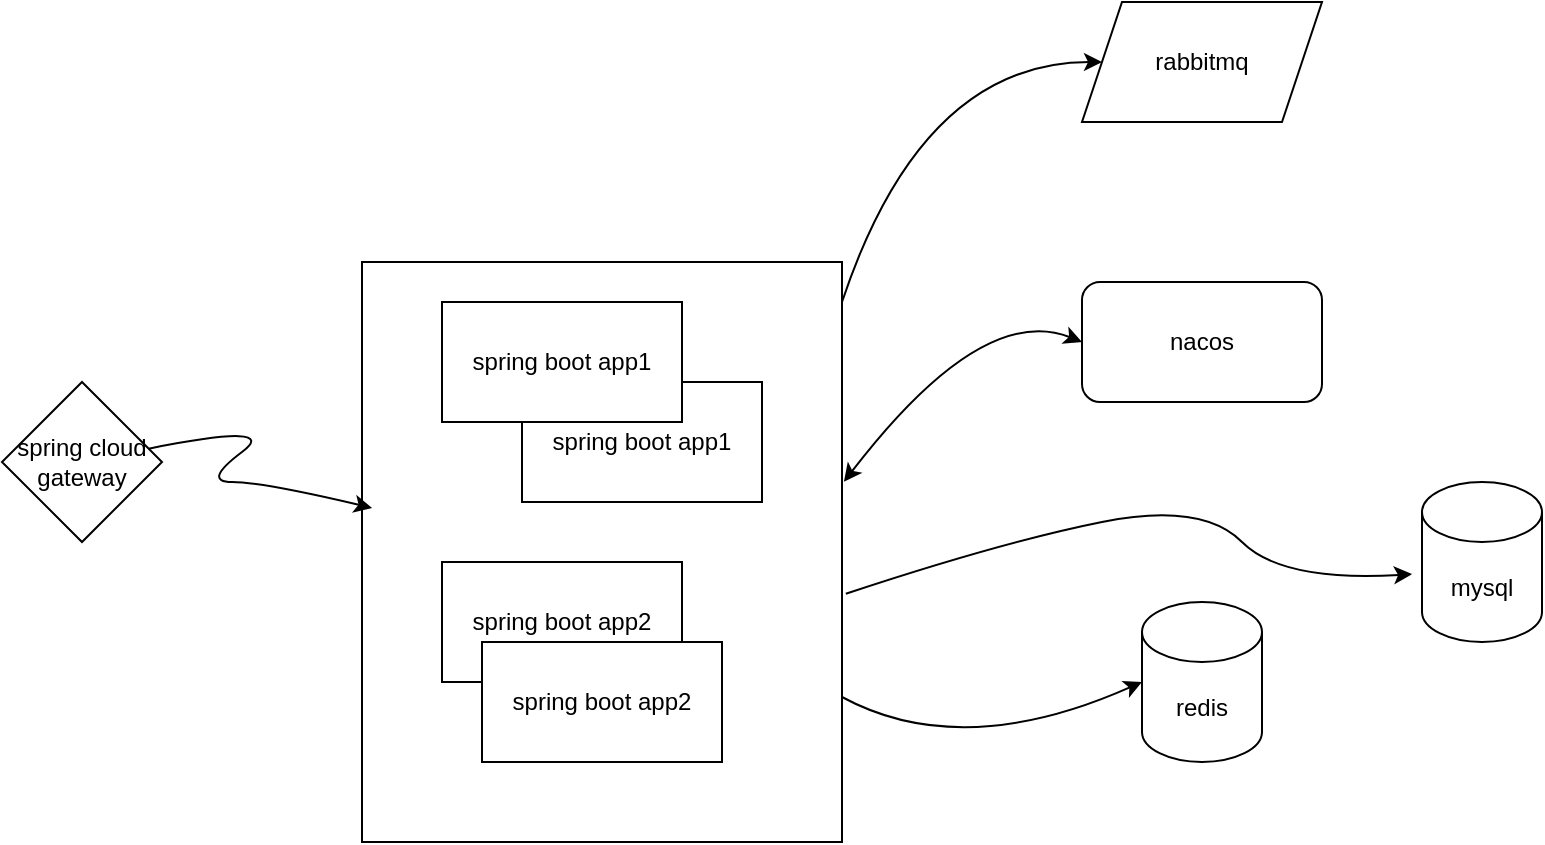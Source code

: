 <mxfile version="26.2.15">
  <diagram name="第 1 页" id="I1p-AYbqZJ-jYgCZybn4">
    <mxGraphModel dx="1765" dy="1114" grid="1" gridSize="10" guides="1" tooltips="1" connect="1" arrows="1" fold="1" page="1" pageScale="1" pageWidth="827" pageHeight="1169" math="0" shadow="0">
      <root>
        <mxCell id="0" />
        <mxCell id="1" parent="0" />
        <mxCell id="PYxqBH2S4_yQqoH60MbT-6" value="" style="rounded=0;whiteSpace=wrap;html=1;" vertex="1" parent="1">
          <mxGeometry x="220" y="310" width="240" height="290" as="geometry" />
        </mxCell>
        <mxCell id="PYxqBH2S4_yQqoH60MbT-1" value="spring cloud gateway" style="rhombus;whiteSpace=wrap;html=1;" vertex="1" parent="1">
          <mxGeometry x="40" y="370" width="80" height="80" as="geometry" />
        </mxCell>
        <mxCell id="PYxqBH2S4_yQqoH60MbT-2" value="nacos" style="rounded=1;whiteSpace=wrap;html=1;" vertex="1" parent="1">
          <mxGeometry x="580" y="320" width="120" height="60" as="geometry" />
        </mxCell>
        <mxCell id="PYxqBH2S4_yQqoH60MbT-3" value="spring boot app1" style="rounded=0;whiteSpace=wrap;html=1;" vertex="1" parent="1">
          <mxGeometry x="300" y="370" width="120" height="60" as="geometry" />
        </mxCell>
        <mxCell id="PYxqBH2S4_yQqoH60MbT-4" value="spring boot app2" style="rounded=0;whiteSpace=wrap;html=1;" vertex="1" parent="1">
          <mxGeometry x="260" y="460" width="120" height="60" as="geometry" />
        </mxCell>
        <mxCell id="PYxqBH2S4_yQqoH60MbT-7" value="spring boot app2" style="rounded=0;whiteSpace=wrap;html=1;" vertex="1" parent="1">
          <mxGeometry x="280" y="500" width="120" height="60" as="geometry" />
        </mxCell>
        <mxCell id="PYxqBH2S4_yQqoH60MbT-8" value="spring boot app1" style="rounded=0;whiteSpace=wrap;html=1;" vertex="1" parent="1">
          <mxGeometry x="260" y="330" width="120" height="60" as="geometry" />
        </mxCell>
        <mxCell id="PYxqBH2S4_yQqoH60MbT-9" value="" style="endArrow=classic;startArrow=classic;html=1;rounded=0;entryX=0;entryY=0.5;entryDx=0;entryDy=0;exitX=1.004;exitY=0.379;exitDx=0;exitDy=0;exitPerimeter=0;curved=1;" edge="1" parent="1" source="PYxqBH2S4_yQqoH60MbT-6" target="PYxqBH2S4_yQqoH60MbT-2">
          <mxGeometry width="50" height="50" relative="1" as="geometry">
            <mxPoint x="480" y="450" as="sourcePoint" />
            <mxPoint x="530" y="400" as="targetPoint" />
            <Array as="points">
              <mxPoint x="530" y="330" />
            </Array>
          </mxGeometry>
        </mxCell>
        <mxCell id="PYxqBH2S4_yQqoH60MbT-10" value="" style="endArrow=classic;html=1;rounded=0;entryX=0.021;entryY=0.424;entryDx=0;entryDy=0;entryPerimeter=0;curved=1;" edge="1" parent="1" source="PYxqBH2S4_yQqoH60MbT-1" target="PYxqBH2S4_yQqoH60MbT-6">
          <mxGeometry width="50" height="50" relative="1" as="geometry">
            <mxPoint x="60" y="470" as="sourcePoint" />
            <mxPoint x="110" y="420" as="targetPoint" />
            <Array as="points">
              <mxPoint x="180" y="390" />
              <mxPoint x="140" y="420" />
              <mxPoint x="170" y="420" />
            </Array>
          </mxGeometry>
        </mxCell>
        <mxCell id="PYxqBH2S4_yQqoH60MbT-11" value="rabbitmq" style="shape=parallelogram;perimeter=parallelogramPerimeter;whiteSpace=wrap;html=1;fixedSize=1;" vertex="1" parent="1">
          <mxGeometry x="580" y="180" width="120" height="60" as="geometry" />
        </mxCell>
        <mxCell id="PYxqBH2S4_yQqoH60MbT-12" value="redis" style="shape=cylinder3;whiteSpace=wrap;html=1;boundedLbl=1;backgroundOutline=1;size=15;" vertex="1" parent="1">
          <mxGeometry x="610" y="480" width="60" height="80" as="geometry" />
        </mxCell>
        <mxCell id="PYxqBH2S4_yQqoH60MbT-13" value="mysql" style="shape=cylinder3;whiteSpace=wrap;html=1;boundedLbl=1;backgroundOutline=1;size=15;" vertex="1" parent="1">
          <mxGeometry x="750" y="420" width="60" height="80" as="geometry" />
        </mxCell>
        <mxCell id="PYxqBH2S4_yQqoH60MbT-15" value="" style="endArrow=classic;html=1;rounded=0;entryX=0;entryY=0.5;entryDx=0;entryDy=0;entryPerimeter=0;exitX=1;exitY=0.75;exitDx=0;exitDy=0;curved=1;" edge="1" parent="1" source="PYxqBH2S4_yQqoH60MbT-6" target="PYxqBH2S4_yQqoH60MbT-12">
          <mxGeometry width="50" height="50" relative="1" as="geometry">
            <mxPoint x="450" y="580" as="sourcePoint" />
            <mxPoint x="500" y="530" as="targetPoint" />
            <Array as="points">
              <mxPoint x="520" y="560" />
            </Array>
          </mxGeometry>
        </mxCell>
        <mxCell id="PYxqBH2S4_yQqoH60MbT-16" value="" style="endArrow=classic;html=1;rounded=0;entryX=0;entryY=0.5;entryDx=0;entryDy=0;entryPerimeter=0;exitX=1.008;exitY=0.572;exitDx=0;exitDy=0;curved=1;exitPerimeter=0;" edge="1" parent="1" source="PYxqBH2S4_yQqoH60MbT-6">
          <mxGeometry width="50" height="50" relative="1" as="geometry">
            <mxPoint x="455" y="461.06" as="sourcePoint" />
            <mxPoint x="745" y="466.06" as="targetPoint" />
            <Array as="points">
              <mxPoint x="540" y="450" />
              <mxPoint x="640" y="430" />
              <mxPoint x="680" y="470" />
            </Array>
          </mxGeometry>
        </mxCell>
        <mxCell id="PYxqBH2S4_yQqoH60MbT-17" value="" style="endArrow=classic;html=1;rounded=0;entryX=0;entryY=0.5;entryDx=0;entryDy=0;curved=1;" edge="1" parent="1" target="PYxqBH2S4_yQqoH60MbT-11">
          <mxGeometry width="50" height="50" relative="1" as="geometry">
            <mxPoint x="460" y="330" as="sourcePoint" />
            <mxPoint x="510" y="280" as="targetPoint" />
            <Array as="points">
              <mxPoint x="500" y="210" />
            </Array>
          </mxGeometry>
        </mxCell>
      </root>
    </mxGraphModel>
  </diagram>
</mxfile>
